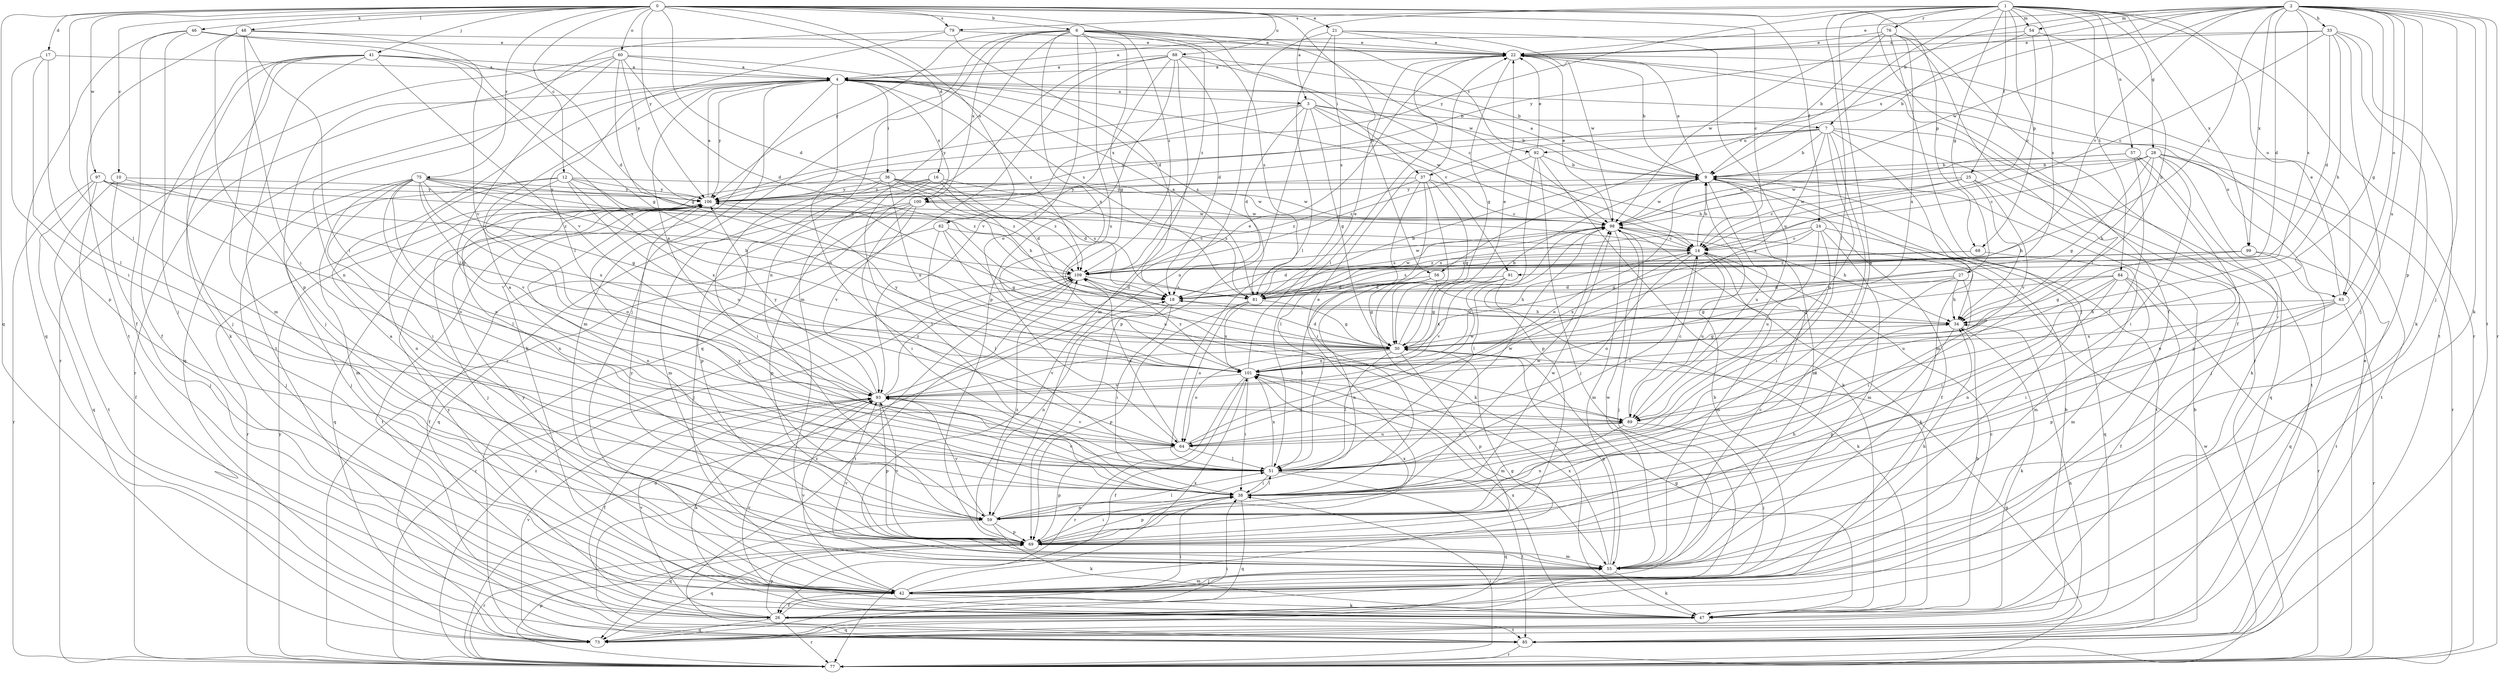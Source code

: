 strict digraph  {
0;
1;
2;
3;
4;
6;
7;
9;
10;
12;
14;
16;
17;
18;
21;
22;
24;
25;
26;
27;
28;
30;
33;
34;
36;
37;
38;
41;
42;
46;
47;
48;
51;
54;
55;
56;
57;
59;
60;
62;
63;
64;
68;
69;
73;
75;
76;
77;
79;
81;
84;
85;
88;
89;
91;
92;
93;
97;
98;
99;
100;
101;
106;
109;
0 -> 6  [label=b];
0 -> 10  [label=c];
0 -> 12  [label=c];
0 -> 14  [label=c];
0 -> 16  [label=d];
0 -> 17  [label=d];
0 -> 18  [label=d];
0 -> 21  [label=e];
0 -> 24  [label=f];
0 -> 41  [label=j];
0 -> 46  [label=k];
0 -> 48  [label=l];
0 -> 51  [label=l];
0 -> 56  [label=n];
0 -> 60  [label=o];
0 -> 62  [label=o];
0 -> 68  [label=p];
0 -> 73  [label=q];
0 -> 75  [label=r];
0 -> 79  [label=s];
0 -> 88  [label=u];
0 -> 97  [label=w];
0 -> 106  [label=y];
0 -> 109  [label=z];
1 -> 3  [label=a];
1 -> 25  [label=f];
1 -> 26  [label=f];
1 -> 27  [label=g];
1 -> 28  [label=g];
1 -> 51  [label=l];
1 -> 54  [label=m];
1 -> 56  [label=n];
1 -> 57  [label=n];
1 -> 59  [label=n];
1 -> 63  [label=o];
1 -> 68  [label=p];
1 -> 76  [label=r];
1 -> 77  [label=r];
1 -> 79  [label=s];
1 -> 81  [label=s];
1 -> 84  [label=t];
1 -> 99  [label=x];
1 -> 106  [label=y];
2 -> 7  [label=b];
2 -> 18  [label=d];
2 -> 22  [label=e];
2 -> 30  [label=g];
2 -> 33  [label=h];
2 -> 42  [label=j];
2 -> 47  [label=k];
2 -> 54  [label=m];
2 -> 63  [label=o];
2 -> 69  [label=p];
2 -> 77  [label=r];
2 -> 81  [label=s];
2 -> 85  [label=t];
2 -> 89  [label=u];
2 -> 91  [label=v];
2 -> 98  [label=w];
2 -> 99  [label=x];
2 -> 100  [label=x];
2 -> 106  [label=y];
2 -> 109  [label=z];
3 -> 7  [label=b];
3 -> 9  [label=b];
3 -> 18  [label=d];
3 -> 30  [label=g];
3 -> 34  [label=h];
3 -> 69  [label=p];
3 -> 98  [label=w];
3 -> 100  [label=x];
3 -> 106  [label=y];
4 -> 3  [label=a];
4 -> 36  [label=i];
4 -> 47  [label=k];
4 -> 55  [label=m];
4 -> 63  [label=o];
4 -> 64  [label=o];
4 -> 73  [label=q];
4 -> 77  [label=r];
4 -> 81  [label=s];
4 -> 91  [label=v];
4 -> 100  [label=x];
4 -> 106  [label=y];
4 -> 109  [label=z];
6 -> 22  [label=e];
6 -> 30  [label=g];
6 -> 37  [label=i];
6 -> 42  [label=j];
6 -> 55  [label=m];
6 -> 59  [label=n];
6 -> 64  [label=o];
6 -> 81  [label=s];
6 -> 89  [label=u];
6 -> 92  [label=v];
6 -> 98  [label=w];
6 -> 100  [label=x];
6 -> 101  [label=x];
6 -> 106  [label=y];
6 -> 109  [label=z];
7 -> 9  [label=b];
7 -> 37  [label=i];
7 -> 38  [label=i];
7 -> 47  [label=k];
7 -> 55  [label=m];
7 -> 64  [label=o];
7 -> 85  [label=t];
7 -> 92  [label=v];
7 -> 101  [label=x];
7 -> 106  [label=y];
9 -> 4  [label=a];
9 -> 22  [label=e];
9 -> 26  [label=f];
9 -> 55  [label=m];
9 -> 64  [label=o];
9 -> 85  [label=t];
9 -> 89  [label=u];
9 -> 98  [label=w];
9 -> 106  [label=y];
10 -> 30  [label=g];
10 -> 42  [label=j];
10 -> 85  [label=t];
10 -> 106  [label=y];
12 -> 42  [label=j];
12 -> 59  [label=n];
12 -> 64  [label=o];
12 -> 89  [label=u];
12 -> 98  [label=w];
12 -> 101  [label=x];
12 -> 106  [label=y];
12 -> 109  [label=z];
14 -> 9  [label=b];
14 -> 51  [label=l];
14 -> 55  [label=m];
14 -> 64  [label=o];
14 -> 89  [label=u];
14 -> 101  [label=x];
14 -> 109  [label=z];
16 -> 18  [label=d];
16 -> 34  [label=h];
16 -> 51  [label=l];
16 -> 55  [label=m];
16 -> 69  [label=p];
16 -> 81  [label=s];
16 -> 106  [label=y];
17 -> 4  [label=a];
17 -> 38  [label=i];
17 -> 51  [label=l];
17 -> 69  [label=p];
18 -> 34  [label=h];
18 -> 38  [label=i];
18 -> 59  [label=n];
21 -> 22  [label=e];
21 -> 51  [label=l];
21 -> 59  [label=n];
21 -> 81  [label=s];
21 -> 89  [label=u];
21 -> 98  [label=w];
22 -> 4  [label=a];
22 -> 9  [label=b];
22 -> 30  [label=g];
22 -> 51  [label=l];
22 -> 77  [label=r];
24 -> 14  [label=c];
24 -> 30  [label=g];
24 -> 38  [label=i];
24 -> 55  [label=m];
24 -> 73  [label=q];
24 -> 81  [label=s];
24 -> 89  [label=u];
25 -> 14  [label=c];
25 -> 34  [label=h];
25 -> 59  [label=n];
25 -> 93  [label=v];
25 -> 98  [label=w];
25 -> 106  [label=y];
26 -> 9  [label=b];
26 -> 38  [label=i];
26 -> 69  [label=p];
26 -> 73  [label=q];
26 -> 77  [label=r];
26 -> 85  [label=t];
26 -> 93  [label=v];
27 -> 18  [label=d];
27 -> 30  [label=g];
27 -> 34  [label=h];
27 -> 38  [label=i];
27 -> 51  [label=l];
28 -> 9  [label=b];
28 -> 14  [label=c];
28 -> 30  [label=g];
28 -> 34  [label=h];
28 -> 38  [label=i];
28 -> 73  [label=q];
28 -> 77  [label=r];
28 -> 85  [label=t];
28 -> 98  [label=w];
30 -> 9  [label=b];
30 -> 18  [label=d];
30 -> 22  [label=e];
30 -> 51  [label=l];
30 -> 64  [label=o];
30 -> 69  [label=p];
30 -> 93  [label=v];
30 -> 101  [label=x];
33 -> 4  [label=a];
33 -> 14  [label=c];
33 -> 18  [label=d];
33 -> 22  [label=e];
33 -> 34  [label=h];
33 -> 42  [label=j];
33 -> 47  [label=k];
33 -> 85  [label=t];
34 -> 30  [label=g];
34 -> 47  [label=k];
34 -> 69  [label=p];
36 -> 18  [label=d];
36 -> 38  [label=i];
36 -> 59  [label=n];
36 -> 81  [label=s];
36 -> 98  [label=w];
36 -> 101  [label=x];
36 -> 106  [label=y];
36 -> 109  [label=z];
37 -> 14  [label=c];
37 -> 30  [label=g];
37 -> 38  [label=i];
37 -> 47  [label=k];
37 -> 51  [label=l];
37 -> 106  [label=y];
37 -> 109  [label=z];
38 -> 4  [label=a];
38 -> 51  [label=l];
38 -> 59  [label=n];
38 -> 69  [label=p];
38 -> 73  [label=q];
38 -> 93  [label=v];
38 -> 98  [label=w];
41 -> 4  [label=a];
41 -> 26  [label=f];
41 -> 30  [label=g];
41 -> 42  [label=j];
41 -> 47  [label=k];
41 -> 55  [label=m];
41 -> 85  [label=t];
41 -> 93  [label=v];
41 -> 101  [label=x];
42 -> 4  [label=a];
42 -> 26  [label=f];
42 -> 30  [label=g];
42 -> 34  [label=h];
42 -> 47  [label=k];
42 -> 55  [label=m];
42 -> 93  [label=v];
42 -> 101  [label=x];
42 -> 106  [label=y];
46 -> 18  [label=d];
46 -> 22  [label=e];
46 -> 26  [label=f];
46 -> 42  [label=j];
46 -> 73  [label=q];
47 -> 14  [label=c];
47 -> 30  [label=g];
47 -> 73  [label=q];
47 -> 93  [label=v];
47 -> 101  [label=x];
47 -> 106  [label=y];
48 -> 22  [label=e];
48 -> 38  [label=i];
48 -> 51  [label=l];
48 -> 69  [label=p];
48 -> 85  [label=t];
48 -> 93  [label=v];
51 -> 38  [label=i];
51 -> 73  [label=q];
51 -> 85  [label=t];
51 -> 98  [label=w];
51 -> 101  [label=x];
54 -> 9  [label=b];
54 -> 14  [label=c];
54 -> 22  [label=e];
54 -> 34  [label=h];
55 -> 14  [label=c];
55 -> 30  [label=g];
55 -> 34  [label=h];
55 -> 42  [label=j];
55 -> 47  [label=k];
55 -> 93  [label=v];
55 -> 98  [label=w];
55 -> 101  [label=x];
56 -> 18  [label=d];
56 -> 30  [label=g];
56 -> 34  [label=h];
56 -> 51  [label=l];
56 -> 59  [label=n];
57 -> 9  [label=b];
57 -> 42  [label=j];
57 -> 51  [label=l];
57 -> 69  [label=p];
57 -> 98  [label=w];
59 -> 47  [label=k];
59 -> 51  [label=l];
59 -> 69  [label=p];
59 -> 73  [label=q];
59 -> 93  [label=v];
59 -> 98  [label=w];
59 -> 106  [label=y];
60 -> 4  [label=a];
60 -> 18  [label=d];
60 -> 30  [label=g];
60 -> 42  [label=j];
60 -> 51  [label=l];
60 -> 77  [label=r];
60 -> 81  [label=s];
60 -> 106  [label=y];
62 -> 14  [label=c];
62 -> 26  [label=f];
62 -> 30  [label=g];
62 -> 51  [label=l];
62 -> 89  [label=u];
63 -> 22  [label=e];
63 -> 34  [label=h];
63 -> 38  [label=i];
63 -> 69  [label=p];
63 -> 77  [label=r];
63 -> 101  [label=x];
64 -> 51  [label=l];
64 -> 69  [label=p];
64 -> 89  [label=u];
64 -> 93  [label=v];
64 -> 98  [label=w];
64 -> 109  [label=z];
68 -> 55  [label=m];
68 -> 81  [label=s];
68 -> 109  [label=z];
69 -> 22  [label=e];
69 -> 34  [label=h];
69 -> 38  [label=i];
69 -> 55  [label=m];
69 -> 73  [label=q];
69 -> 77  [label=r];
69 -> 93  [label=v];
69 -> 101  [label=x];
69 -> 106  [label=y];
69 -> 109  [label=z];
73 -> 9  [label=b];
73 -> 34  [label=h];
73 -> 38  [label=i];
73 -> 93  [label=v];
75 -> 14  [label=c];
75 -> 30  [label=g];
75 -> 34  [label=h];
75 -> 38  [label=i];
75 -> 42  [label=j];
75 -> 51  [label=l];
75 -> 55  [label=m];
75 -> 64  [label=o];
75 -> 93  [label=v];
75 -> 101  [label=x];
75 -> 106  [label=y];
75 -> 109  [label=z];
76 -> 9  [label=b];
76 -> 22  [label=e];
76 -> 26  [label=f];
76 -> 38  [label=i];
76 -> 42  [label=j];
76 -> 98  [label=w];
76 -> 101  [label=x];
77 -> 18  [label=d];
77 -> 22  [label=e];
77 -> 30  [label=g];
77 -> 38  [label=i];
77 -> 69  [label=p];
77 -> 98  [label=w];
77 -> 106  [label=y];
77 -> 109  [label=z];
79 -> 18  [label=d];
79 -> 22  [label=e];
79 -> 51  [label=l];
79 -> 59  [label=n];
81 -> 4  [label=a];
81 -> 9  [label=b];
81 -> 30  [label=g];
81 -> 64  [label=o];
81 -> 69  [label=p];
81 -> 98  [label=w];
81 -> 101  [label=x];
84 -> 18  [label=d];
84 -> 26  [label=f];
84 -> 30  [label=g];
84 -> 38  [label=i];
84 -> 55  [label=m];
84 -> 59  [label=n];
84 -> 77  [label=r];
84 -> 89  [label=u];
85 -> 9  [label=b];
85 -> 77  [label=r];
85 -> 109  [label=z];
88 -> 4  [label=a];
88 -> 9  [label=b];
88 -> 14  [label=c];
88 -> 18  [label=d];
88 -> 55  [label=m];
88 -> 69  [label=p];
88 -> 73  [label=q];
88 -> 77  [label=r];
88 -> 93  [label=v];
89 -> 14  [label=c];
89 -> 42  [label=j];
89 -> 59  [label=n];
89 -> 64  [label=o];
91 -> 18  [label=d];
91 -> 30  [label=g];
91 -> 47  [label=k];
91 -> 93  [label=v];
91 -> 101  [label=x];
92 -> 9  [label=b];
92 -> 22  [label=e];
92 -> 42  [label=j];
92 -> 47  [label=k];
92 -> 69  [label=p];
92 -> 109  [label=z];
93 -> 4  [label=a];
93 -> 22  [label=e];
93 -> 26  [label=f];
93 -> 47  [label=k];
93 -> 69  [label=p];
93 -> 89  [label=u];
93 -> 106  [label=y];
93 -> 109  [label=z];
97 -> 14  [label=c];
97 -> 26  [label=f];
97 -> 64  [label=o];
97 -> 73  [label=q];
97 -> 77  [label=r];
97 -> 106  [label=y];
97 -> 109  [label=z];
98 -> 14  [label=c];
98 -> 22  [label=e];
98 -> 34  [label=h];
98 -> 42  [label=j];
98 -> 47  [label=k];
98 -> 51  [label=l];
98 -> 55  [label=m];
98 -> 81  [label=s];
99 -> 18  [label=d];
99 -> 30  [label=g];
99 -> 73  [label=q];
99 -> 85  [label=t];
99 -> 109  [label=z];
100 -> 38  [label=i];
100 -> 42  [label=j];
100 -> 69  [label=p];
100 -> 73  [label=q];
100 -> 93  [label=v];
100 -> 98  [label=w];
101 -> 14  [label=c];
101 -> 22  [label=e];
101 -> 26  [label=f];
101 -> 38  [label=i];
101 -> 55  [label=m];
101 -> 77  [label=r];
101 -> 93  [label=v];
101 -> 106  [label=y];
101 -> 109  [label=z];
106 -> 4  [label=a];
106 -> 42  [label=j];
106 -> 59  [label=n];
106 -> 73  [label=q];
106 -> 77  [label=r];
106 -> 85  [label=t];
106 -> 98  [label=w];
109 -> 18  [label=d];
109 -> 77  [label=r];
109 -> 81  [label=s];
109 -> 85  [label=t];
109 -> 98  [label=w];
}
